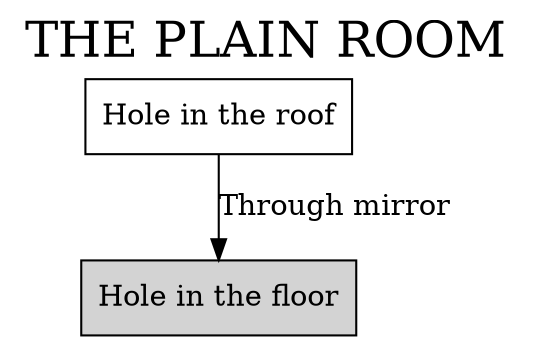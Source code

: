 digraph {
  label="THE PLAIN ROOM";
  labelloc=t;
  fontsize=24;
  node [shape=box];
  roof [label="Hole in the roof"];
  floor [label="Hole in the floor",bgcolor="black",style="filled"];
  roof -> floor [label="Through mirror"];
}